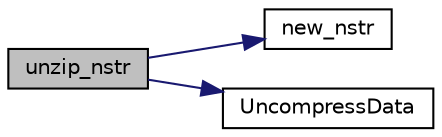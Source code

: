 digraph G
{
  edge [fontname="Helvetica",fontsize="10",labelfontname="Helvetica",labelfontsize="10"];
  node [fontname="Helvetica",fontsize="10",shape=record];
  rankdir=LR;
  Node1 [label="unzip_nstr",height=0.2,width=0.4,color="black", fillcolor="grey75", style="filled" fontcolor="black"];
  Node1 -> Node2 [color="midnightblue",fontsize="10",style="solid",fontname="Helvetica"];
  Node2 [label="new_nstr",height=0.2,width=0.4,color="black", fillcolor="white", style="filled",URL="$n__str_8c.html#a873edbb1f8787d0a78a13ccbbed9b9f9",tooltip="create a new N_STR string"];
  Node1 -> Node3 [color="midnightblue",fontsize="10",style="solid",fontname="Helvetica"];
  Node3 [label="UncompressData",height=0.2,width=0.4,color="black", fillcolor="white", style="filled",URL="$n__zlib_8c.html#a00a2f19f44cc52a0f1f52b16f815e6a5",tooltip="Uncompress a string to another."];
}
